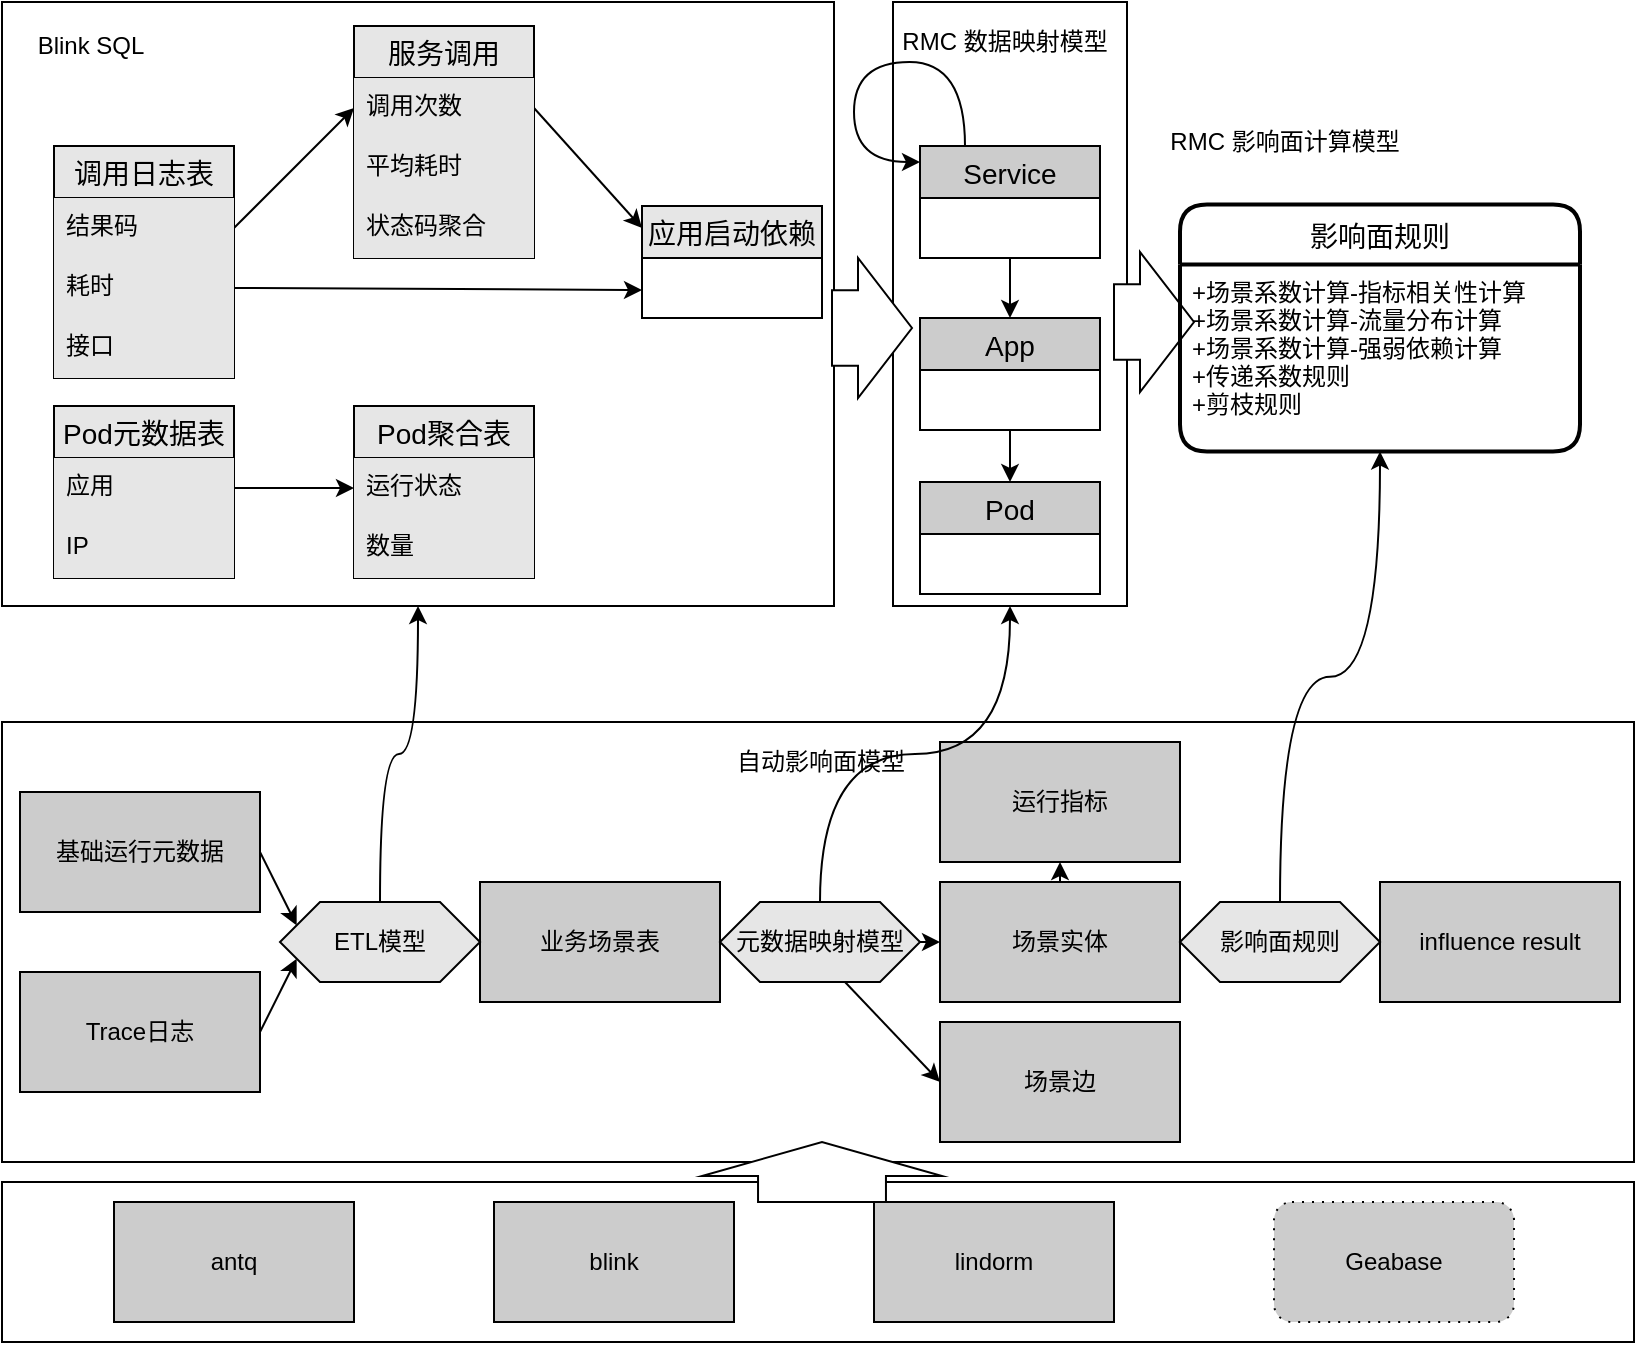 <mxfile version="13.6.3" type="github">
  <diagram id="8vJNqWevXofVlPsSjhLf" name="Page-1">
    <mxGraphModel dx="1231" dy="691" grid="1" gridSize="10" guides="1" tooltips="1" connect="1" arrows="1" fold="1" page="1" pageScale="1" pageWidth="827" pageHeight="1169" math="0" shadow="0">
      <root>
        <mxCell id="0" />
        <mxCell id="1" parent="0" />
        <mxCell id="X6f416RZbJ_UCcdr4b9p-79" value="" style="rounded=0;whiteSpace=wrap;html=1;" vertex="1" parent="1">
          <mxGeometry x="4" y="10" width="416" height="302" as="geometry" />
        </mxCell>
        <mxCell id="X6f416RZbJ_UCcdr4b9p-80" value="" style="rounded=0;whiteSpace=wrap;html=1;" vertex="1" parent="1">
          <mxGeometry x="449.5" y="10" width="117" height="302" as="geometry" />
        </mxCell>
        <mxCell id="X6f416RZbJ_UCcdr4b9p-40" value="" style="rounded=0;whiteSpace=wrap;html=1;" vertex="1" parent="1">
          <mxGeometry x="4" y="600" width="816" height="80" as="geometry" />
        </mxCell>
        <mxCell id="X6f416RZbJ_UCcdr4b9p-22" value="" style="rounded=0;whiteSpace=wrap;html=1;" vertex="1" parent="1">
          <mxGeometry x="4" y="370" width="816" height="220" as="geometry" />
        </mxCell>
        <mxCell id="X6f416RZbJ_UCcdr4b9p-30" style="rounded=0;orthogonalLoop=1;jettySize=auto;html=1;exitX=1;exitY=0.5;exitDx=0;exitDy=0;entryX=0;entryY=0.25;entryDx=0;entryDy=0;fillColor=#CCCCCC;" edge="1" parent="1" source="X6f416RZbJ_UCcdr4b9p-1" target="X6f416RZbJ_UCcdr4b9p-28">
          <mxGeometry relative="1" as="geometry" />
        </mxCell>
        <mxCell id="X6f416RZbJ_UCcdr4b9p-1" value="基础运行元数据" style="rounded=0;whiteSpace=wrap;html=1;fillColor=#CCCCCC;" vertex="1" parent="1">
          <mxGeometry x="13" y="405" width="120" height="60" as="geometry" />
        </mxCell>
        <mxCell id="X6f416RZbJ_UCcdr4b9p-31" style="rounded=0;orthogonalLoop=1;jettySize=auto;html=1;exitX=1;exitY=0.5;exitDx=0;exitDy=0;entryX=0;entryY=0.75;entryDx=0;entryDy=0;fillColor=#CCCCCC;" edge="1" parent="1" source="X6f416RZbJ_UCcdr4b9p-2" target="X6f416RZbJ_UCcdr4b9p-28">
          <mxGeometry relative="1" as="geometry" />
        </mxCell>
        <mxCell id="X6f416RZbJ_UCcdr4b9p-2" value="Trace日志" style="rounded=0;whiteSpace=wrap;html=1;fillColor=#CCCCCC;" vertex="1" parent="1">
          <mxGeometry x="13" y="495" width="120" height="60" as="geometry" />
        </mxCell>
        <mxCell id="X6f416RZbJ_UCcdr4b9p-3" value="业务场景表" style="rounded=0;whiteSpace=wrap;html=1;fillColor=#CCCCCC;" vertex="1" parent="1">
          <mxGeometry x="243" y="450" width="120" height="60" as="geometry" />
        </mxCell>
        <mxCell id="X6f416RZbJ_UCcdr4b9p-19" style="rounded=0;orthogonalLoop=1;jettySize=auto;html=1;exitX=0.5;exitY=0;exitDx=0;exitDy=0;entryX=0.5;entryY=1;entryDx=0;entryDy=0;fillColor=#CCCCCC;" edge="1" parent="1" source="X6f416RZbJ_UCcdr4b9p-4" target="X6f416RZbJ_UCcdr4b9p-18">
          <mxGeometry relative="1" as="geometry" />
        </mxCell>
        <mxCell id="X6f416RZbJ_UCcdr4b9p-4" value="场景实体" style="rounded=0;whiteSpace=wrap;html=1;fillColor=#CCCCCC;" vertex="1" parent="1">
          <mxGeometry x="473" y="450" width="120" height="60" as="geometry" />
        </mxCell>
        <mxCell id="X6f416RZbJ_UCcdr4b9p-5" value="场景边" style="rounded=0;whiteSpace=wrap;html=1;fillColor=#CCCCCC;" vertex="1" parent="1">
          <mxGeometry x="473" y="520" width="120" height="60" as="geometry" />
        </mxCell>
        <mxCell id="X6f416RZbJ_UCcdr4b9p-14" value="influence result" style="rounded=0;whiteSpace=wrap;html=1;fillColor=#CCCCCC;" vertex="1" parent="1">
          <mxGeometry x="693" y="450" width="120" height="60" as="geometry" />
        </mxCell>
        <mxCell id="X6f416RZbJ_UCcdr4b9p-18" value="运行指标" style="rounded=0;whiteSpace=wrap;html=1;fillColor=#CCCCCC;" vertex="1" parent="1">
          <mxGeometry x="473" y="380" width="120" height="60" as="geometry" />
        </mxCell>
        <mxCell id="X6f416RZbJ_UCcdr4b9p-23" value="自动影响面模型" style="text;html=1;align=center;verticalAlign=middle;resizable=0;points=[];autosize=1;" vertex="1" parent="1">
          <mxGeometry x="363" y="380" width="100" height="20" as="geometry" />
        </mxCell>
        <mxCell id="X6f416RZbJ_UCcdr4b9p-95" style="edgeStyle=orthogonalEdgeStyle;curved=1;rounded=0;orthogonalLoop=1;jettySize=auto;html=1;exitX=0.5;exitY=0;exitDx=0;exitDy=0;fillColor=#CCCCCC;entryX=0.5;entryY=1;entryDx=0;entryDy=0;" edge="1" parent="1" source="X6f416RZbJ_UCcdr4b9p-27" target="X6f416RZbJ_UCcdr4b9p-76">
          <mxGeometry relative="1" as="geometry">
            <mxPoint x="690" y="250" as="targetPoint" />
          </mxGeometry>
        </mxCell>
        <mxCell id="X6f416RZbJ_UCcdr4b9p-27" value="&lt;span&gt;影响面规则&lt;/span&gt;" style="shape=hexagon;perimeter=hexagonPerimeter2;whiteSpace=wrap;html=1;fixedSize=1;fillColor=#E6E6E6;" vertex="1" parent="1">
          <mxGeometry x="593" y="460" width="100" height="40" as="geometry" />
        </mxCell>
        <mxCell id="X6f416RZbJ_UCcdr4b9p-93" style="edgeStyle=orthogonalEdgeStyle;curved=1;rounded=0;orthogonalLoop=1;jettySize=auto;html=1;exitX=0.5;exitY=0;exitDx=0;exitDy=0;entryX=0.5;entryY=1;entryDx=0;entryDy=0;fillColor=#CCCCCC;" edge="1" parent="1" source="X6f416RZbJ_UCcdr4b9p-28" target="X6f416RZbJ_UCcdr4b9p-79">
          <mxGeometry relative="1" as="geometry" />
        </mxCell>
        <mxCell id="X6f416RZbJ_UCcdr4b9p-28" value="&lt;span style=&quot;font-family: &amp;#34;helvetica&amp;#34;&quot;&gt;ETL模型&lt;/span&gt;" style="shape=hexagon;perimeter=hexagonPerimeter2;whiteSpace=wrap;html=1;fixedSize=1;fillColor=#E6E6E6;" vertex="1" parent="1">
          <mxGeometry x="143" y="460" width="100" height="40" as="geometry" />
        </mxCell>
        <mxCell id="X6f416RZbJ_UCcdr4b9p-32" style="edgeStyle=none;rounded=0;orthogonalLoop=1;jettySize=auto;html=1;exitX=1;exitY=0.5;exitDx=0;exitDy=0;entryX=0;entryY=0.5;entryDx=0;entryDy=0;fillColor=#CCCCCC;" edge="1" parent="1" source="X6f416RZbJ_UCcdr4b9p-29" target="X6f416RZbJ_UCcdr4b9p-4">
          <mxGeometry relative="1" as="geometry" />
        </mxCell>
        <mxCell id="X6f416RZbJ_UCcdr4b9p-33" style="edgeStyle=none;rounded=0;orthogonalLoop=1;jettySize=auto;html=1;exitX=0.625;exitY=1;exitDx=0;exitDy=0;entryX=0;entryY=0.5;entryDx=0;entryDy=0;fillColor=#CCCCCC;" edge="1" parent="1" source="X6f416RZbJ_UCcdr4b9p-29" target="X6f416RZbJ_UCcdr4b9p-5">
          <mxGeometry relative="1" as="geometry" />
        </mxCell>
        <mxCell id="X6f416RZbJ_UCcdr4b9p-94" style="edgeStyle=orthogonalEdgeStyle;curved=1;rounded=0;orthogonalLoop=1;jettySize=auto;html=1;exitX=0.5;exitY=0;exitDx=0;exitDy=0;entryX=0.5;entryY=1;entryDx=0;entryDy=0;fillColor=#CCCCCC;" edge="1" parent="1" source="X6f416RZbJ_UCcdr4b9p-29" target="X6f416RZbJ_UCcdr4b9p-80">
          <mxGeometry relative="1" as="geometry" />
        </mxCell>
        <mxCell id="X6f416RZbJ_UCcdr4b9p-29" value="元数据映射模型" style="shape=hexagon;perimeter=hexagonPerimeter2;whiteSpace=wrap;html=1;fixedSize=1;fillColor=#E6E6E6;" vertex="1" parent="1">
          <mxGeometry x="363" y="460" width="100" height="40" as="geometry" />
        </mxCell>
        <mxCell id="X6f416RZbJ_UCcdr4b9p-36" value="blink" style="rounded=0;whiteSpace=wrap;html=1;fillColor=#CCCCCC;" vertex="1" parent="1">
          <mxGeometry x="250" y="610" width="120" height="60" as="geometry" />
        </mxCell>
        <mxCell id="X6f416RZbJ_UCcdr4b9p-37" value="antq" style="rounded=0;whiteSpace=wrap;html=1;fillColor=#CCCCCC;" vertex="1" parent="1">
          <mxGeometry x="60" y="610" width="120" height="60" as="geometry" />
        </mxCell>
        <mxCell id="X6f416RZbJ_UCcdr4b9p-38" value="lindorm" style="rounded=0;whiteSpace=wrap;html=1;fillColor=#CCCCCC;" vertex="1" parent="1">
          <mxGeometry x="440" y="610" width="120" height="60" as="geometry" />
        </mxCell>
        <mxCell id="X6f416RZbJ_UCcdr4b9p-41" value="Geabase" style="shape=ext;rounded=1;html=1;whiteSpace=wrap;dashed=1;dashPattern=1 4;fillColor=#CCCCCC;" vertex="1" parent="1">
          <mxGeometry x="640" y="610" width="120" height="60" as="geometry" />
        </mxCell>
        <mxCell id="X6f416RZbJ_UCcdr4b9p-42" value="" style="shape=singleArrow;direction=north;whiteSpace=wrap;html=1;arrowWidth=0.533;arrowSize=0.567;" vertex="1" parent="1">
          <mxGeometry x="354" y="580" width="120" height="30" as="geometry" />
        </mxCell>
        <mxCell id="X6f416RZbJ_UCcdr4b9p-58" style="edgeStyle=none;rounded=0;orthogonalLoop=1;jettySize=auto;html=1;exitX=1;exitY=0.5;exitDx=0;exitDy=0;fillColor=#E6E6E6;" edge="1" parent="1" source="X6f416RZbJ_UCcdr4b9p-48" target="X6f416RZbJ_UCcdr4b9p-56">
          <mxGeometry relative="1" as="geometry" />
        </mxCell>
        <mxCell id="X6f416RZbJ_UCcdr4b9p-59" style="edgeStyle=none;rounded=0;orthogonalLoop=1;jettySize=auto;html=1;exitX=1;exitY=0.5;exitDx=0;exitDy=0;entryX=0;entryY=0.5;entryDx=0;entryDy=0;fillColor=#E6E6E6;" edge="1" parent="1" source="X6f416RZbJ_UCcdr4b9p-44" target="X6f416RZbJ_UCcdr4b9p-52">
          <mxGeometry relative="1" as="geometry" />
        </mxCell>
        <mxCell id="X6f416RZbJ_UCcdr4b9p-64" style="edgeStyle=none;rounded=0;orthogonalLoop=1;jettySize=auto;html=1;exitX=1;exitY=0.5;exitDx=0;exitDy=0;entryX=0;entryY=0.5;entryDx=0;entryDy=0;fillColor=#E6E6E6;" edge="1" parent="1" source="X6f416RZbJ_UCcdr4b9p-52">
          <mxGeometry relative="1" as="geometry">
            <mxPoint x="324" y="123" as="targetPoint" />
          </mxGeometry>
        </mxCell>
        <mxCell id="X6f416RZbJ_UCcdr4b9p-65" style="edgeStyle=none;rounded=0;orthogonalLoop=1;jettySize=auto;html=1;exitX=1;exitY=0.5;exitDx=0;exitDy=0;entryX=0;entryY=0.75;entryDx=0;entryDy=0;fillColor=#E6E6E6;" edge="1" parent="1" source="X6f416RZbJ_UCcdr4b9p-45" target="X6f416RZbJ_UCcdr4b9p-60">
          <mxGeometry relative="1" as="geometry">
            <mxPoint x="324" y="153" as="targetPoint" />
          </mxGeometry>
        </mxCell>
        <mxCell id="X6f416RZbJ_UCcdr4b9p-70" style="edgeStyle=none;rounded=0;orthogonalLoop=1;jettySize=auto;html=1;exitX=0.5;exitY=1;exitDx=0;exitDy=0;entryX=0.5;entryY=0;entryDx=0;entryDy=0;fillColor=#CCCCCC;" edge="1" parent="1" source="X6f416RZbJ_UCcdr4b9p-66" target="X6f416RZbJ_UCcdr4b9p-67">
          <mxGeometry relative="1" as="geometry" />
        </mxCell>
        <mxCell id="X6f416RZbJ_UCcdr4b9p-71" style="edgeStyle=none;rounded=0;orthogonalLoop=1;jettySize=auto;html=1;exitX=0.5;exitY=1;exitDx=0;exitDy=0;entryX=0.5;entryY=0;entryDx=0;entryDy=0;fillColor=#CCCCCC;" edge="1" parent="1" source="X6f416RZbJ_UCcdr4b9p-67" target="X6f416RZbJ_UCcdr4b9p-68">
          <mxGeometry relative="1" as="geometry" />
        </mxCell>
        <mxCell id="X6f416RZbJ_UCcdr4b9p-72" style="edgeStyle=orthogonalEdgeStyle;rounded=0;orthogonalLoop=1;jettySize=auto;html=1;exitX=0.25;exitY=0;exitDx=0;exitDy=0;curved=1;" edge="1" parent="1" source="X6f416RZbJ_UCcdr4b9p-66">
          <mxGeometry relative="1" as="geometry">
            <mxPoint x="463" y="90" as="targetPoint" />
            <Array as="points">
              <mxPoint x="486" y="40" />
              <mxPoint x="430" y="40" />
              <mxPoint x="430" y="90" />
            </Array>
          </mxGeometry>
        </mxCell>
        <mxCell id="X6f416RZbJ_UCcdr4b9p-74" value="" style="html=1;shadow=0;dashed=0;align=center;verticalAlign=middle;shape=mxgraph.arrows2.arrow;dy=0.46;dx=27;notch=0;" vertex="1" parent="1">
          <mxGeometry x="419" y="138" width="40" height="70" as="geometry" />
        </mxCell>
        <mxCell id="X6f416RZbJ_UCcdr4b9p-81" value="" style="html=1;shadow=0;dashed=0;align=center;verticalAlign=middle;shape=mxgraph.arrows2.arrow;dy=0.46;dx=27;notch=0;" vertex="1" parent="1">
          <mxGeometry x="560" y="135" width="40" height="70" as="geometry" />
        </mxCell>
        <mxCell id="X6f416RZbJ_UCcdr4b9p-83" value="Blink SQL" style="text;html=1;align=center;verticalAlign=middle;resizable=0;points=[];autosize=1;" vertex="1" parent="1">
          <mxGeometry x="13" y="22" width="70" height="20" as="geometry" />
        </mxCell>
        <mxCell id="X6f416RZbJ_UCcdr4b9p-84" value="RMC 数据映射模型" style="text;html=1;align=center;verticalAlign=middle;resizable=0;points=[];autosize=1;" vertex="1" parent="1">
          <mxGeometry x="444.5" y="20" width="120" height="20" as="geometry" />
        </mxCell>
        <mxCell id="X6f416RZbJ_UCcdr4b9p-85" value="RMC 影响面计算模型" style="text;html=1;align=center;verticalAlign=middle;resizable=0;points=[];autosize=1;" vertex="1" parent="1">
          <mxGeometry x="580" y="70" width="130" height="20" as="geometry" />
        </mxCell>
        <mxCell id="X6f416RZbJ_UCcdr4b9p-43" value="调用日志表" style="swimlane;fontStyle=0;childLayout=stackLayout;horizontal=1;startSize=26;horizontalStack=0;resizeParent=1;resizeParentMax=0;resizeLast=0;collapsible=1;marginBottom=0;align=center;fontSize=14;fillColor=#E6E6E6;" vertex="1" parent="1">
          <mxGeometry x="30" y="82" width="90" height="116" as="geometry" />
        </mxCell>
        <mxCell id="X6f416RZbJ_UCcdr4b9p-44" value="结果码" style="text;strokeColor=none;fillColor=#E6E6E6;spacingLeft=4;spacingRight=4;overflow=hidden;rotatable=0;points=[[0,0.5],[1,0.5]];portConstraint=eastwest;fontSize=12;" vertex="1" parent="X6f416RZbJ_UCcdr4b9p-43">
          <mxGeometry y="26" width="90" height="30" as="geometry" />
        </mxCell>
        <mxCell id="X6f416RZbJ_UCcdr4b9p-45" value="耗时" style="text;strokeColor=none;fillColor=#E6E6E6;spacingLeft=4;spacingRight=4;overflow=hidden;rotatable=0;points=[[0,0.5],[1,0.5]];portConstraint=eastwest;fontSize=12;" vertex="1" parent="X6f416RZbJ_UCcdr4b9p-43">
          <mxGeometry y="56" width="90" height="30" as="geometry" />
        </mxCell>
        <mxCell id="X6f416RZbJ_UCcdr4b9p-46" value="接口" style="text;strokeColor=none;fillColor=#E6E6E6;spacingLeft=4;spacingRight=4;overflow=hidden;rotatable=0;points=[[0,0.5],[1,0.5]];portConstraint=eastwest;fontSize=12;" vertex="1" parent="X6f416RZbJ_UCcdr4b9p-43">
          <mxGeometry y="86" width="90" height="30" as="geometry" />
        </mxCell>
        <mxCell id="X6f416RZbJ_UCcdr4b9p-47" value="Pod元数据表" style="swimlane;fontStyle=0;childLayout=stackLayout;horizontal=1;startSize=26;horizontalStack=0;resizeParent=1;resizeParentMax=0;resizeLast=0;collapsible=1;marginBottom=0;align=center;fontSize=14;fillColor=#E6E6E6;" vertex="1" parent="1">
          <mxGeometry x="30" y="212" width="90" height="86" as="geometry" />
        </mxCell>
        <mxCell id="X6f416RZbJ_UCcdr4b9p-48" value="应用" style="text;strokeColor=none;fillColor=#E6E6E6;spacingLeft=4;spacingRight=4;overflow=hidden;rotatable=0;points=[[0,0.5],[1,0.5]];portConstraint=eastwest;fontSize=12;" vertex="1" parent="X6f416RZbJ_UCcdr4b9p-47">
          <mxGeometry y="26" width="90" height="30" as="geometry" />
        </mxCell>
        <mxCell id="X6f416RZbJ_UCcdr4b9p-49" value="IP" style="text;strokeColor=none;fillColor=#E6E6E6;spacingLeft=4;spacingRight=4;overflow=hidden;rotatable=0;points=[[0,0.5],[1,0.5]];portConstraint=eastwest;fontSize=12;" vertex="1" parent="X6f416RZbJ_UCcdr4b9p-47">
          <mxGeometry y="56" width="90" height="30" as="geometry" />
        </mxCell>
        <mxCell id="X6f416RZbJ_UCcdr4b9p-51" value="服务调用" style="swimlane;fontStyle=0;childLayout=stackLayout;horizontal=1;startSize=26;horizontalStack=0;resizeParent=1;resizeParentMax=0;resizeLast=0;collapsible=1;marginBottom=0;align=center;fontSize=14;fillColor=#E6E6E6;" vertex="1" parent="1">
          <mxGeometry x="180" y="22" width="90" height="116" as="geometry" />
        </mxCell>
        <mxCell id="X6f416RZbJ_UCcdr4b9p-52" value="调用次数" style="text;strokeColor=none;fillColor=#E6E6E6;spacingLeft=4;spacingRight=4;overflow=hidden;rotatable=0;points=[[0,0.5],[1,0.5]];portConstraint=eastwest;fontSize=12;" vertex="1" parent="X6f416RZbJ_UCcdr4b9p-51">
          <mxGeometry y="26" width="90" height="30" as="geometry" />
        </mxCell>
        <mxCell id="X6f416RZbJ_UCcdr4b9p-53" value="平均耗时" style="text;strokeColor=none;fillColor=#E6E6E6;spacingLeft=4;spacingRight=4;overflow=hidden;rotatable=0;points=[[0,0.5],[1,0.5]];portConstraint=eastwest;fontSize=12;" vertex="1" parent="X6f416RZbJ_UCcdr4b9p-51">
          <mxGeometry y="56" width="90" height="30" as="geometry" />
        </mxCell>
        <mxCell id="X6f416RZbJ_UCcdr4b9p-54" value="状态码聚合" style="text;strokeColor=none;fillColor=#E6E6E6;spacingLeft=4;spacingRight=4;overflow=hidden;rotatable=0;points=[[0,0.5],[1,0.5]];portConstraint=eastwest;fontSize=12;" vertex="1" parent="X6f416RZbJ_UCcdr4b9p-51">
          <mxGeometry y="86" width="90" height="30" as="geometry" />
        </mxCell>
        <mxCell id="X6f416RZbJ_UCcdr4b9p-60" value="应用启动依赖" style="swimlane;fontStyle=0;childLayout=stackLayout;horizontal=1;startSize=26;horizontalStack=0;resizeParent=1;resizeParentMax=0;resizeLast=0;collapsible=1;marginBottom=0;align=center;fontSize=14;fillColor=#E6E6E6;" vertex="1" parent="1">
          <mxGeometry x="324" y="112" width="90" height="56" as="geometry" />
        </mxCell>
        <mxCell id="X6f416RZbJ_UCcdr4b9p-55" value="Pod聚合表" style="swimlane;fontStyle=0;childLayout=stackLayout;horizontal=1;startSize=26;horizontalStack=0;resizeParent=1;resizeParentMax=0;resizeLast=0;collapsible=1;marginBottom=0;align=center;fontSize=14;fillColor=#E6E6E6;" vertex="1" parent="1">
          <mxGeometry x="180" y="212" width="90" height="86" as="geometry" />
        </mxCell>
        <mxCell id="X6f416RZbJ_UCcdr4b9p-56" value="运行状态" style="text;strokeColor=none;fillColor=#E6E6E6;spacingLeft=4;spacingRight=4;overflow=hidden;rotatable=0;points=[[0,0.5],[1,0.5]];portConstraint=eastwest;fontSize=12;" vertex="1" parent="X6f416RZbJ_UCcdr4b9p-55">
          <mxGeometry y="26" width="90" height="30" as="geometry" />
        </mxCell>
        <mxCell id="X6f416RZbJ_UCcdr4b9p-57" value="数量" style="text;strokeColor=none;fillColor=#E6E6E6;spacingLeft=4;spacingRight=4;overflow=hidden;rotatable=0;points=[[0,0.5],[1,0.5]];portConstraint=eastwest;fontSize=12;" vertex="1" parent="X6f416RZbJ_UCcdr4b9p-55">
          <mxGeometry y="56" width="90" height="30" as="geometry" />
        </mxCell>
        <mxCell id="X6f416RZbJ_UCcdr4b9p-75" value="影响面规则" style="swimlane;childLayout=stackLayout;horizontal=1;startSize=30;horizontalStack=0;rounded=1;fontSize=14;fontStyle=0;strokeWidth=2;resizeParent=0;resizeLast=1;shadow=0;dashed=0;align=center;" vertex="1" parent="1">
          <mxGeometry x="593" y="111.25" width="200" height="123.5" as="geometry" />
        </mxCell>
        <mxCell id="X6f416RZbJ_UCcdr4b9p-76" value="+场景系数计算-指标相关性计算&#xa;+场景系数计算-流量分布计算&#xa;+场景系数计算-强弱依赖计算&#xa;+传递系数规则&#xa;+剪枝规则" style="align=left;strokeColor=none;fillColor=none;spacingLeft=4;fontSize=12;verticalAlign=top;resizable=0;rotatable=0;part=1;" vertex="1" parent="X6f416RZbJ_UCcdr4b9p-75">
          <mxGeometry y="30" width="200" height="93.5" as="geometry" />
        </mxCell>
        <mxCell id="X6f416RZbJ_UCcdr4b9p-68" value="Pod" style="swimlane;fontStyle=0;childLayout=stackLayout;horizontal=1;startSize=26;horizontalStack=0;resizeParent=1;resizeParentMax=0;resizeLast=0;collapsible=1;marginBottom=0;align=center;fontSize=14;fillColor=#CCCCCC;" vertex="1" parent="1">
          <mxGeometry x="463" y="250" width="90" height="56" as="geometry" />
        </mxCell>
        <mxCell id="X6f416RZbJ_UCcdr4b9p-66" value="Service" style="swimlane;fontStyle=0;childLayout=stackLayout;horizontal=1;startSize=26;horizontalStack=0;resizeParent=1;resizeParentMax=0;resizeLast=0;collapsible=1;marginBottom=0;align=center;fontSize=14;fillColor=#CCCCCC;" vertex="1" parent="1">
          <mxGeometry x="463" y="82" width="90" height="56" as="geometry" />
        </mxCell>
        <mxCell id="X6f416RZbJ_UCcdr4b9p-67" value="App" style="swimlane;fontStyle=0;childLayout=stackLayout;horizontal=1;startSize=26;horizontalStack=0;resizeParent=1;resizeParentMax=0;resizeLast=0;collapsible=1;marginBottom=0;align=center;fontSize=14;fillColor=#CCCCCC;" vertex="1" parent="1">
          <mxGeometry x="463" y="168" width="90" height="56" as="geometry" />
        </mxCell>
      </root>
    </mxGraphModel>
  </diagram>
</mxfile>
